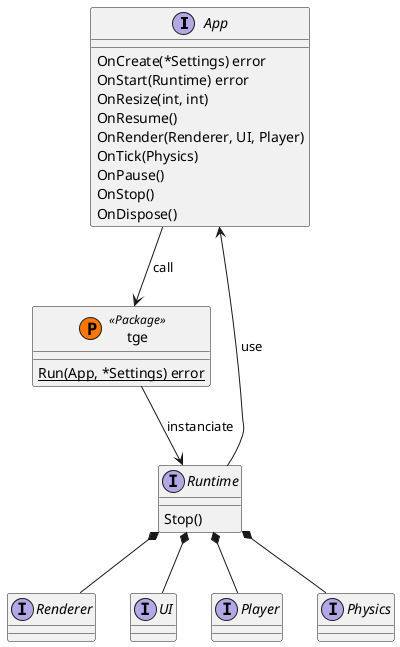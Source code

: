 ```plantuml
@startuml API
' Components
interface App {
    OnCreate(*Settings) error
    OnStart(Runtime) error
    OnResize(int, int)
    OnResume()
    OnRender(Renderer, UI, Player)
    OnTick(Physics)
    OnPause()
    OnStop()
    OnDispose()
}

class tge << (P,#FF7700) Package >> {
    {static} Run(App, *Settings) error
}

interface Runtime {
    Stop()
}

interface Renderer {
}

interface UI {
}

interface Player {
}

interface Physics {
}

' Relations
App --> tge : call
tge --> Runtime : instanciate
App <-- Runtime : use

Runtime *-- Renderer
Runtime *-- UI
Runtime *-- Player
Runtime *-- Physics
@enduml
```